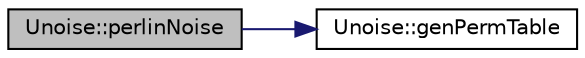 digraph "Unoise::perlinNoise"
{
  edge [fontname="Helvetica",fontsize="10",labelfontname="Helvetica",labelfontsize="10"];
  node [fontname="Helvetica",fontsize="10",shape=record];
  rankdir="LR";
  Node1 [label="Unoise::perlinNoise",height=0.2,width=0.4,color="black", fillcolor="grey75", style="filled" fontcolor="black"];
  Node1 -> Node2 [color="midnightblue",fontsize="10",style="solid",fontname="Helvetica"];
  Node2 [label="Unoise::genPermTable",height=0.2,width=0.4,color="black", fillcolor="white", style="filled",URL="$namespace_unoise.html#a5a1dbb7caee818c615fdfedc2ff19730",tooltip="On génère la table de permutation à partir d&#39;un seed. "];
}
